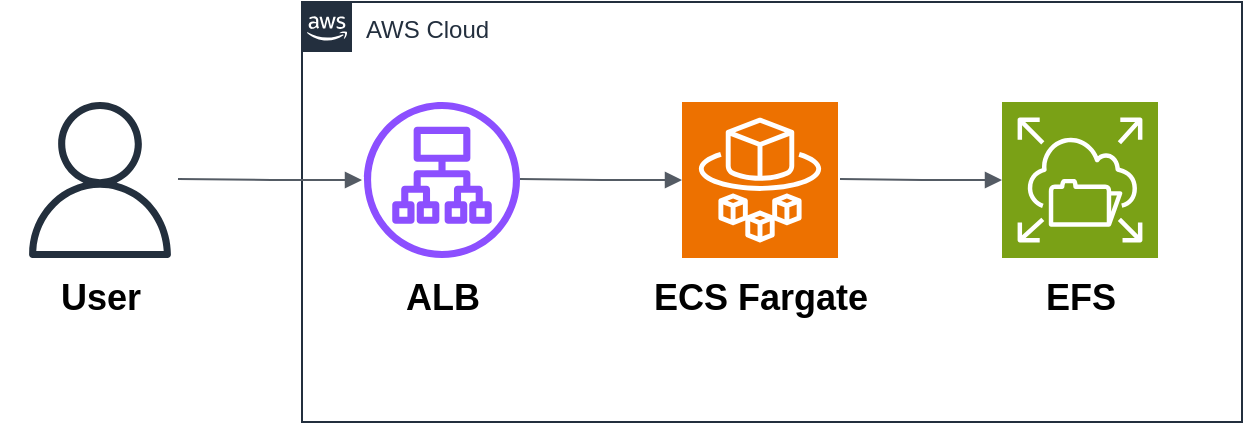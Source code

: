 <mxfile version="28.1.1">
  <diagram name="Static Website Hosting" id="4VWO2LygceVq0mQT5FDj">
    <mxGraphModel dx="677" dy="497" grid="1" gridSize="10" guides="1" tooltips="1" connect="1" arrows="1" fold="1" page="1" pageScale="1" pageWidth="827" pageHeight="1169" math="0" shadow="0">
      <root>
        <mxCell id="0" />
        <mxCell id="1" parent="0" />
        <mxCell id="mCKc68bSrD872FywqdYA-8" value="AWS Cloud" style="points=[[0,0],[0.25,0],[0.5,0],[0.75,0],[1,0],[1,0.25],[1,0.5],[1,0.75],[1,1],[0.75,1],[0.5,1],[0.25,1],[0,1],[0,0.75],[0,0.5],[0,0.25]];outlineConnect=0;gradientColor=none;html=1;whiteSpace=wrap;fontSize=12;fontStyle=0;container=1;pointerEvents=0;collapsible=0;recursiveResize=0;shape=mxgraph.aws4.group;grIcon=mxgraph.aws4.group_aws_cloud_alt;strokeColor=#232F3E;fillColor=none;verticalAlign=top;align=left;spacingLeft=30;fontColor=#232F3E;dashed=0;" parent="1" vertex="1">
          <mxGeometry x="170" y="270" width="470" height="210" as="geometry" />
        </mxCell>
        <mxCell id="mCKc68bSrD872FywqdYA-15" value="ALB" style="text;strokeColor=none;fillColor=none;html=1;fontSize=18;fontStyle=1;verticalAlign=middle;align=center;" parent="mCKc68bSrD872FywqdYA-8" vertex="1">
          <mxGeometry x="20" y="128" width="100" height="40" as="geometry" />
        </mxCell>
        <mxCell id="mCKc68bSrD872FywqdYA-18" value="ECS Fargate" style="text;strokeColor=none;fillColor=none;html=1;fontSize=18;fontStyle=1;verticalAlign=middle;align=center;" parent="mCKc68bSrD872FywqdYA-8" vertex="1">
          <mxGeometry x="179" y="128" width="100" height="40" as="geometry" />
        </mxCell>
        <mxCell id="mCKc68bSrD872FywqdYA-26" value="EFS" style="text;strokeColor=none;fillColor=none;html=1;fontSize=18;fontStyle=1;verticalAlign=middle;align=center;" parent="mCKc68bSrD872FywqdYA-8" vertex="1">
          <mxGeometry x="339" y="128" width="100" height="40" as="geometry" />
        </mxCell>
        <mxCell id="mCKc68bSrD872FywqdYA-31" value="" style="edgeStyle=orthogonalEdgeStyle;html=1;endArrow=block;elbow=vertical;startArrow=none;endFill=1;strokeColor=#545B64;rounded=0;" parent="mCKc68bSrD872FywqdYA-8" edge="1">
          <mxGeometry width="100" relative="1" as="geometry">
            <mxPoint x="109" y="88.5" as="sourcePoint" />
            <mxPoint x="190" y="89" as="targetPoint" />
          </mxGeometry>
        </mxCell>
        <mxCell id="mCKc68bSrD872FywqdYA-32" value="" style="edgeStyle=orthogonalEdgeStyle;html=1;endArrow=block;elbow=vertical;startArrow=none;endFill=1;strokeColor=#545B64;rounded=0;" parent="mCKc68bSrD872FywqdYA-8" edge="1">
          <mxGeometry width="100" relative="1" as="geometry">
            <mxPoint x="269" y="88.5" as="sourcePoint" />
            <mxPoint x="350" y="89" as="targetPoint" />
          </mxGeometry>
        </mxCell>
        <mxCell id="RIUTPzSBKp4woqgMe9MB-1" value="" style="sketch=0;points=[[0,0,0],[0.25,0,0],[0.5,0,0],[0.75,0,0],[1,0,0],[0,1,0],[0.25,1,0],[0.5,1,0],[0.75,1,0],[1,1,0],[0,0.25,0],[0,0.5,0],[0,0.75,0],[1,0.25,0],[1,0.5,0],[1,0.75,0]];outlineConnect=0;fontColor=#232F3E;fillColor=#ED7100;strokeColor=#ffffff;dashed=0;verticalLabelPosition=bottom;verticalAlign=top;align=center;html=1;fontSize=12;fontStyle=0;aspect=fixed;shape=mxgraph.aws4.resourceIcon;resIcon=mxgraph.aws4.fargate;" vertex="1" parent="mCKc68bSrD872FywqdYA-8">
          <mxGeometry x="190" y="50" width="78" height="78" as="geometry" />
        </mxCell>
        <mxCell id="RIUTPzSBKp4woqgMe9MB-2" value="" style="sketch=0;points=[[0,0,0],[0.25,0,0],[0.5,0,0],[0.75,0,0],[1,0,0],[0,1,0],[0.25,1,0],[0.5,1,0],[0.75,1,0],[1,1,0],[0,0.25,0],[0,0.5,0],[0,0.75,0],[1,0.25,0],[1,0.5,0],[1,0.75,0]];outlineConnect=0;fontColor=#232F3E;fillColor=#7AA116;strokeColor=#ffffff;dashed=0;verticalLabelPosition=bottom;verticalAlign=top;align=center;html=1;fontSize=12;fontStyle=0;aspect=fixed;shape=mxgraph.aws4.resourceIcon;resIcon=mxgraph.aws4.elastic_file_system;" vertex="1" parent="mCKc68bSrD872FywqdYA-8">
          <mxGeometry x="350" y="50" width="78" height="78" as="geometry" />
        </mxCell>
        <mxCell id="RIUTPzSBKp4woqgMe9MB-5" value="" style="sketch=0;outlineConnect=0;fontColor=#232F3E;gradientColor=none;fillColor=#8C4FFF;strokeColor=none;dashed=0;verticalLabelPosition=bottom;verticalAlign=top;align=center;html=1;fontSize=12;fontStyle=0;aspect=fixed;pointerEvents=1;shape=mxgraph.aws4.application_load_balancer;" vertex="1" parent="mCKc68bSrD872FywqdYA-8">
          <mxGeometry x="31" y="50" width="78" height="78" as="geometry" />
        </mxCell>
        <mxCell id="mCKc68bSrD872FywqdYA-9" value="" style="sketch=0;outlineConnect=0;fontColor=#232F3E;gradientColor=none;fillColor=#232F3D;strokeColor=none;dashed=0;verticalLabelPosition=bottom;verticalAlign=top;align=center;html=1;fontSize=12;fontStyle=0;aspect=fixed;pointerEvents=1;shape=mxgraph.aws4.user;" parent="1" vertex="1">
          <mxGeometry x="30" y="320" width="78" height="78" as="geometry" />
        </mxCell>
        <mxCell id="mCKc68bSrD872FywqdYA-28" value="User" style="text;strokeColor=none;fillColor=none;html=1;fontSize=18;fontStyle=1;verticalAlign=middle;align=center;" parent="1" vertex="1">
          <mxGeometry x="19" y="398" width="100" height="40" as="geometry" />
        </mxCell>
        <mxCell id="mCKc68bSrD872FywqdYA-30" value="" style="edgeStyle=orthogonalEdgeStyle;html=1;endArrow=block;elbow=vertical;startArrow=none;endFill=1;strokeColor=#545B64;rounded=0;" parent="1" edge="1">
          <mxGeometry width="100" relative="1" as="geometry">
            <mxPoint x="108" y="358.5" as="sourcePoint" />
            <mxPoint x="200" y="359" as="targetPoint" />
          </mxGeometry>
        </mxCell>
      </root>
    </mxGraphModel>
  </diagram>
</mxfile>
